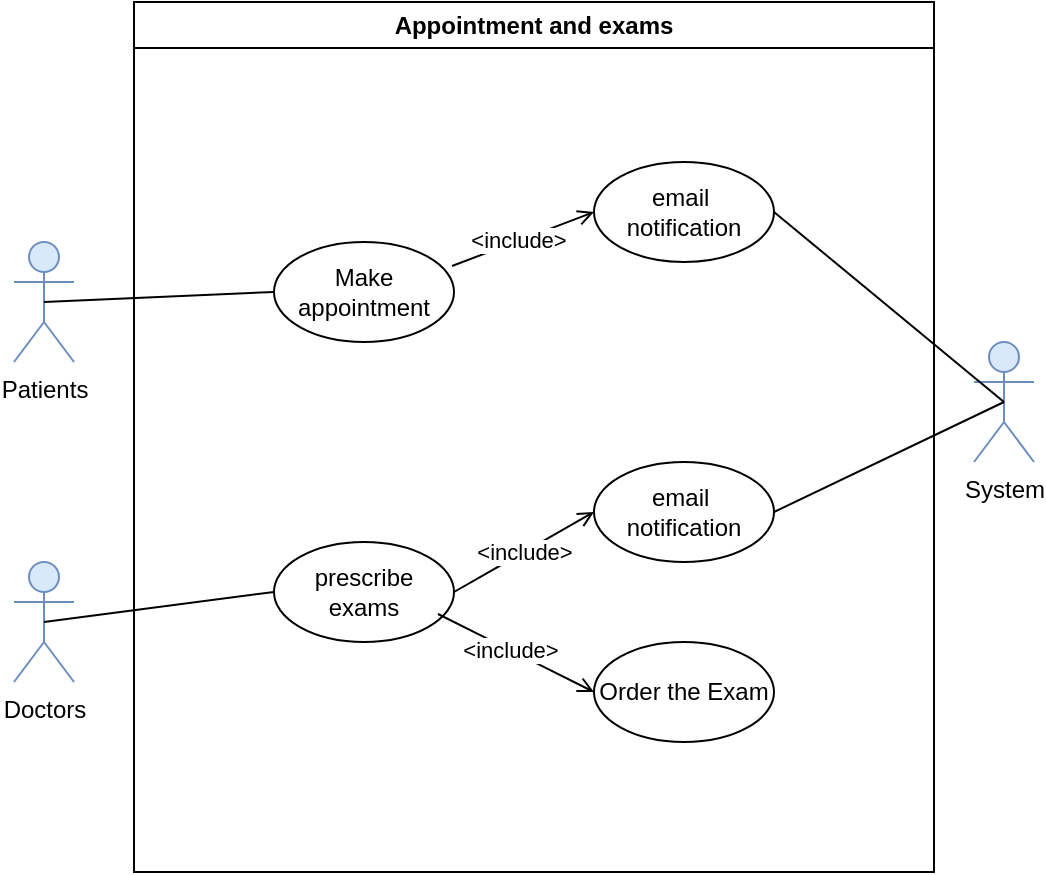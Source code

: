 <mxfile version="24.7.12">
  <diagram name="Page-1" id="QvYCSsmKVAELALnwq_ph">
    <mxGraphModel dx="1432" dy="729" grid="1" gridSize="10" guides="1" tooltips="1" connect="1" arrows="1" fold="1" page="1" pageScale="1" pageWidth="850" pageHeight="1100" math="0" shadow="0">
      <root>
        <mxCell id="0" />
        <mxCell id="1" parent="0" />
        <mxCell id="_-BYKyto2-eJF8JkZxCt-1" value="prescribe exams" style="ellipse;whiteSpace=wrap;html=1;" vertex="1" parent="1">
          <mxGeometry x="190" y="720" width="90" height="50" as="geometry" />
        </mxCell>
        <mxCell id="_-BYKyto2-eJF8JkZxCt-2" value="Make appointment" style="ellipse;whiteSpace=wrap;html=1;" vertex="1" parent="1">
          <mxGeometry x="190" y="570" width="90" height="50" as="geometry" />
        </mxCell>
        <mxCell id="_-BYKyto2-eJF8JkZxCt-3" value="Patients" style="shape=umlActor;verticalLabelPosition=bottom;verticalAlign=top;html=1;outlineConnect=0;fillColor=#dae8fc;strokeColor=#6c8ebf;" vertex="1" parent="1">
          <mxGeometry x="60" y="570" width="30" height="60" as="geometry" />
        </mxCell>
        <mxCell id="_-BYKyto2-eJF8JkZxCt-4" value="Doctors" style="shape=umlActor;verticalLabelPosition=bottom;verticalAlign=top;html=1;outlineConnect=0;fillColor=#dae8fc;strokeColor=#6c8ebf;" vertex="1" parent="1">
          <mxGeometry x="60" y="730" width="30" height="60" as="geometry" />
        </mxCell>
        <mxCell id="_-BYKyto2-eJF8JkZxCt-5" value="System" style="shape=umlActor;verticalLabelPosition=bottom;verticalAlign=top;html=1;outlineConnect=0;fillColor=#dae8fc;strokeColor=#6c8ebf;" vertex="1" parent="1">
          <mxGeometry x="540" y="620" width="30" height="60" as="geometry" />
        </mxCell>
        <mxCell id="_-BYKyto2-eJF8JkZxCt-6" value="" style="endArrow=none;html=1;rounded=0;exitX=0.5;exitY=0.5;exitDx=0;exitDy=0;exitPerimeter=0;entryX=0;entryY=0.5;entryDx=0;entryDy=0;" edge="1" parent="1" source="_-BYKyto2-eJF8JkZxCt-3" target="_-BYKyto2-eJF8JkZxCt-2">
          <mxGeometry width="50" height="50" relative="1" as="geometry">
            <mxPoint x="400" y="810" as="sourcePoint" />
            <mxPoint x="450" y="760" as="targetPoint" />
          </mxGeometry>
        </mxCell>
        <mxCell id="_-BYKyto2-eJF8JkZxCt-7" value="" style="endArrow=none;html=1;rounded=0;exitX=0.5;exitY=0.5;exitDx=0;exitDy=0;exitPerimeter=0;entryX=0;entryY=0.5;entryDx=0;entryDy=0;" edge="1" parent="1" source="_-BYKyto2-eJF8JkZxCt-4" target="_-BYKyto2-eJF8JkZxCt-1">
          <mxGeometry width="50" height="50" relative="1" as="geometry">
            <mxPoint x="400" y="810" as="sourcePoint" />
            <mxPoint x="450" y="760" as="targetPoint" />
          </mxGeometry>
        </mxCell>
        <mxCell id="_-BYKyto2-eJF8JkZxCt-9" value="&lt;div&gt;email&amp;nbsp;&lt;/div&gt;&lt;div&gt;notification&lt;/div&gt;" style="ellipse;whiteSpace=wrap;html=1;" vertex="1" parent="1">
          <mxGeometry x="350" y="530" width="90" height="50" as="geometry" />
        </mxCell>
        <mxCell id="_-BYKyto2-eJF8JkZxCt-10" value="&lt;div&gt;email&amp;nbsp;&lt;/div&gt;&lt;div&gt;notification&lt;/div&gt;" style="ellipse;whiteSpace=wrap;html=1;" vertex="1" parent="1">
          <mxGeometry x="350" y="680" width="90" height="50" as="geometry" />
        </mxCell>
        <mxCell id="_-BYKyto2-eJF8JkZxCt-11" value="" style="endArrow=open;html=1;rounded=0;exitX=1;exitY=0.5;exitDx=0;exitDy=0;entryX=0;entryY=0.5;entryDx=0;entryDy=0;endFill=0;" edge="1" parent="1" source="_-BYKyto2-eJF8JkZxCt-1" target="_-BYKyto2-eJF8JkZxCt-10">
          <mxGeometry width="50" height="50" relative="1" as="geometry">
            <mxPoint x="400" y="810" as="sourcePoint" />
            <mxPoint x="450" y="760" as="targetPoint" />
          </mxGeometry>
        </mxCell>
        <mxCell id="_-BYKyto2-eJF8JkZxCt-21" value="&amp;lt;include&amp;gt;" style="edgeLabel;html=1;align=center;verticalAlign=middle;resizable=0;points=[];" vertex="1" connectable="0" parent="_-BYKyto2-eJF8JkZxCt-11">
          <mxGeometry relative="1" as="geometry">
            <mxPoint as="offset" />
          </mxGeometry>
        </mxCell>
        <mxCell id="_-BYKyto2-eJF8JkZxCt-12" value="" style="endArrow=open;html=1;rounded=0;exitX=0.989;exitY=0.24;exitDx=0;exitDy=0;entryX=0;entryY=0.5;entryDx=0;entryDy=0;exitPerimeter=0;endFill=0;" edge="1" parent="1" source="_-BYKyto2-eJF8JkZxCt-2" target="_-BYKyto2-eJF8JkZxCt-9">
          <mxGeometry width="50" height="50" relative="1" as="geometry">
            <mxPoint x="290" y="755" as="sourcePoint" />
            <mxPoint x="360" y="715" as="targetPoint" />
          </mxGeometry>
        </mxCell>
        <mxCell id="_-BYKyto2-eJF8JkZxCt-20" value="&amp;lt;include&amp;gt;" style="edgeLabel;html=1;align=center;verticalAlign=middle;resizable=0;points=[];" vertex="1" connectable="0" parent="_-BYKyto2-eJF8JkZxCt-12">
          <mxGeometry x="-0.066" relative="1" as="geometry">
            <mxPoint y="-1" as="offset" />
          </mxGeometry>
        </mxCell>
        <mxCell id="_-BYKyto2-eJF8JkZxCt-14" value="Order the Exam" style="ellipse;whiteSpace=wrap;html=1;" vertex="1" parent="1">
          <mxGeometry x="350" y="770" width="90" height="50" as="geometry" />
        </mxCell>
        <mxCell id="_-BYKyto2-eJF8JkZxCt-15" value="" style="endArrow=open;html=1;rounded=0;exitX=0.911;exitY=0.72;exitDx=0;exitDy=0;entryX=0;entryY=0.5;entryDx=0;entryDy=0;exitPerimeter=0;endFill=0;" edge="1" parent="1" source="_-BYKyto2-eJF8JkZxCt-1" target="_-BYKyto2-eJF8JkZxCt-14">
          <mxGeometry width="50" height="50" relative="1" as="geometry">
            <mxPoint x="290" y="755" as="sourcePoint" />
            <mxPoint x="360" y="715" as="targetPoint" />
          </mxGeometry>
        </mxCell>
        <mxCell id="_-BYKyto2-eJF8JkZxCt-22" value="&amp;lt;include&amp;gt;" style="edgeLabel;html=1;align=center;verticalAlign=middle;resizable=0;points=[];" vertex="1" connectable="0" parent="_-BYKyto2-eJF8JkZxCt-15">
          <mxGeometry x="-0.077" relative="1" as="geometry">
            <mxPoint as="offset" />
          </mxGeometry>
        </mxCell>
        <mxCell id="_-BYKyto2-eJF8JkZxCt-16" value="" style="endArrow=none;html=1;rounded=0;exitX=1;exitY=0.5;exitDx=0;exitDy=0;entryX=0.5;entryY=0.5;entryDx=0;entryDy=0;entryPerimeter=0;" edge="1" parent="1" source="_-BYKyto2-eJF8JkZxCt-9" target="_-BYKyto2-eJF8JkZxCt-5">
          <mxGeometry width="50" height="50" relative="1" as="geometry">
            <mxPoint x="85" y="770" as="sourcePoint" />
            <mxPoint x="200" y="755" as="targetPoint" />
          </mxGeometry>
        </mxCell>
        <mxCell id="_-BYKyto2-eJF8JkZxCt-17" value="" style="endArrow=none;html=1;rounded=0;exitX=1;exitY=0.5;exitDx=0;exitDy=0;entryX=0.5;entryY=0.5;entryDx=0;entryDy=0;entryPerimeter=0;" edge="1" parent="1" source="_-BYKyto2-eJF8JkZxCt-10" target="_-BYKyto2-eJF8JkZxCt-5">
          <mxGeometry width="50" height="50" relative="1" as="geometry">
            <mxPoint x="450" y="565" as="sourcePoint" />
            <mxPoint x="605" y="670" as="targetPoint" />
          </mxGeometry>
        </mxCell>
        <mxCell id="_-BYKyto2-eJF8JkZxCt-19" value="Appointment and exams" style="swimlane;whiteSpace=wrap;html=1;" vertex="1" parent="1">
          <mxGeometry x="120" y="450" width="400" height="435" as="geometry" />
        </mxCell>
      </root>
    </mxGraphModel>
  </diagram>
</mxfile>
